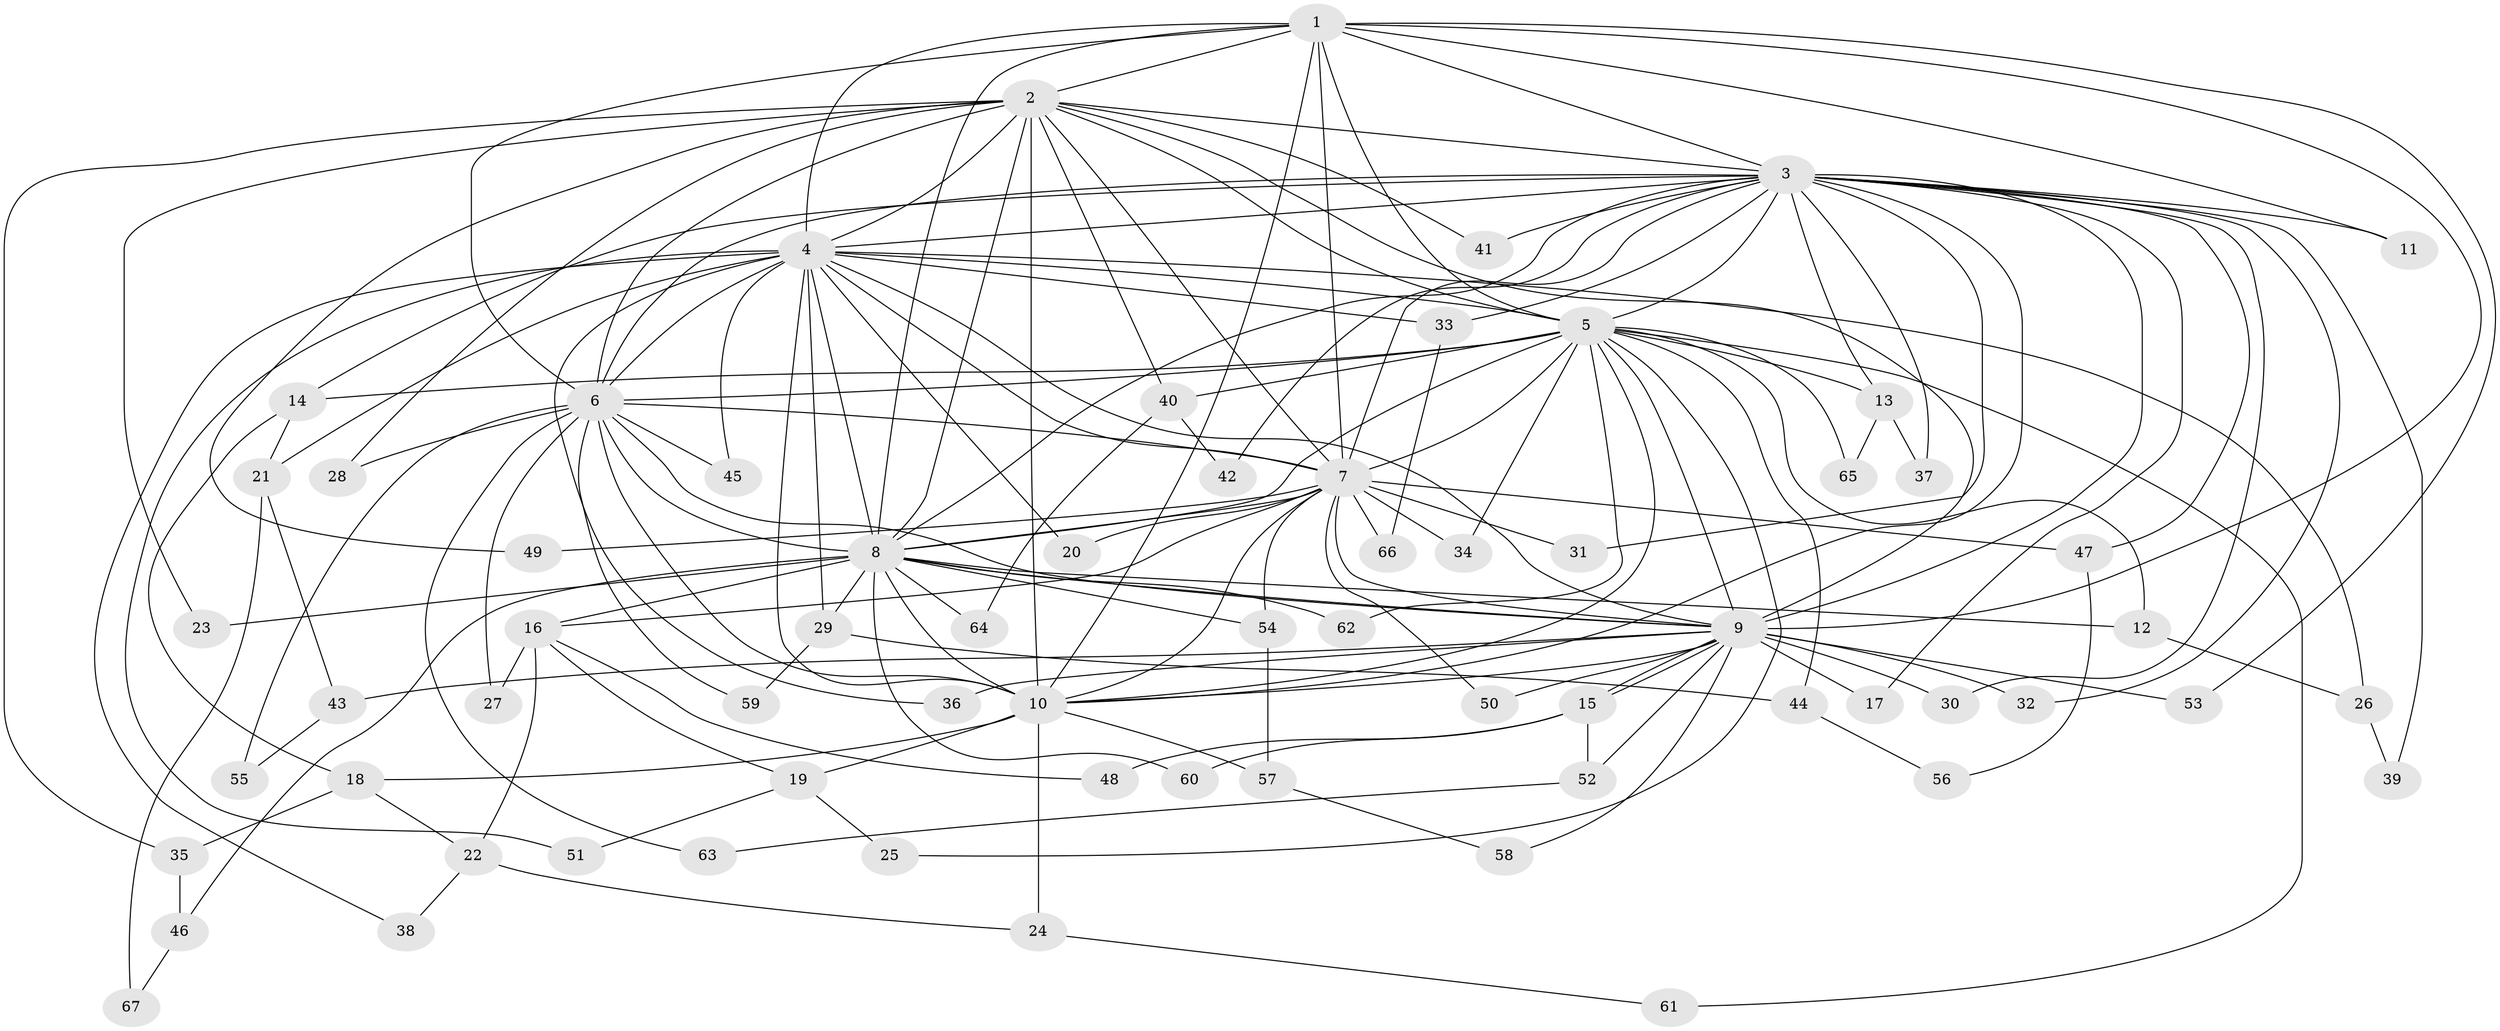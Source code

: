 // coarse degree distribution, {9: 0.02040816326530612, 19: 0.02040816326530612, 18: 0.061224489795918366, 17: 0.04081632653061224, 16: 0.02040816326530612, 13: 0.02040816326530612, 4: 0.061224489795918366, 8: 0.02040816326530612, 2: 0.5102040816326531, 3: 0.16326530612244897, 1: 0.04081632653061224, 5: 0.02040816326530612}
// Generated by graph-tools (version 1.1) at 2025/23/03/03/25 07:23:38]
// undirected, 67 vertices, 159 edges
graph export_dot {
graph [start="1"]
  node [color=gray90,style=filled];
  1;
  2;
  3;
  4;
  5;
  6;
  7;
  8;
  9;
  10;
  11;
  12;
  13;
  14;
  15;
  16;
  17;
  18;
  19;
  20;
  21;
  22;
  23;
  24;
  25;
  26;
  27;
  28;
  29;
  30;
  31;
  32;
  33;
  34;
  35;
  36;
  37;
  38;
  39;
  40;
  41;
  42;
  43;
  44;
  45;
  46;
  47;
  48;
  49;
  50;
  51;
  52;
  53;
  54;
  55;
  56;
  57;
  58;
  59;
  60;
  61;
  62;
  63;
  64;
  65;
  66;
  67;
  1 -- 2;
  1 -- 3;
  1 -- 4;
  1 -- 5;
  1 -- 6;
  1 -- 7;
  1 -- 8;
  1 -- 9;
  1 -- 10;
  1 -- 11;
  1 -- 53;
  2 -- 3;
  2 -- 4;
  2 -- 5;
  2 -- 6;
  2 -- 7;
  2 -- 8;
  2 -- 9;
  2 -- 10;
  2 -- 23;
  2 -- 28;
  2 -- 35;
  2 -- 40;
  2 -- 41;
  2 -- 49;
  3 -- 4;
  3 -- 5;
  3 -- 6;
  3 -- 7;
  3 -- 8;
  3 -- 9;
  3 -- 10;
  3 -- 11;
  3 -- 13;
  3 -- 14;
  3 -- 17;
  3 -- 30;
  3 -- 31;
  3 -- 32;
  3 -- 33;
  3 -- 37;
  3 -- 39;
  3 -- 41;
  3 -- 42;
  3 -- 47;
  4 -- 5;
  4 -- 6;
  4 -- 7;
  4 -- 8;
  4 -- 9;
  4 -- 10;
  4 -- 20;
  4 -- 21;
  4 -- 26;
  4 -- 29;
  4 -- 33;
  4 -- 36;
  4 -- 38;
  4 -- 45;
  4 -- 51;
  5 -- 6;
  5 -- 7;
  5 -- 8;
  5 -- 9;
  5 -- 10;
  5 -- 12;
  5 -- 13;
  5 -- 14;
  5 -- 25;
  5 -- 34;
  5 -- 40;
  5 -- 44;
  5 -- 61;
  5 -- 62;
  5 -- 65;
  6 -- 7;
  6 -- 8;
  6 -- 9;
  6 -- 10;
  6 -- 27;
  6 -- 28;
  6 -- 45;
  6 -- 55;
  6 -- 59;
  6 -- 63;
  7 -- 8;
  7 -- 9;
  7 -- 10;
  7 -- 16;
  7 -- 20;
  7 -- 31;
  7 -- 34;
  7 -- 47;
  7 -- 49;
  7 -- 50;
  7 -- 54;
  7 -- 66;
  8 -- 9;
  8 -- 10;
  8 -- 12;
  8 -- 16;
  8 -- 23;
  8 -- 29;
  8 -- 46;
  8 -- 54;
  8 -- 60;
  8 -- 62;
  8 -- 64;
  9 -- 10;
  9 -- 15;
  9 -- 15;
  9 -- 17;
  9 -- 30;
  9 -- 32;
  9 -- 36;
  9 -- 43;
  9 -- 50;
  9 -- 52;
  9 -- 53;
  9 -- 58;
  10 -- 18;
  10 -- 19;
  10 -- 24;
  10 -- 57;
  12 -- 26;
  13 -- 37;
  13 -- 65;
  14 -- 18;
  14 -- 21;
  15 -- 48;
  15 -- 52;
  15 -- 60;
  16 -- 19;
  16 -- 22;
  16 -- 27;
  16 -- 48;
  18 -- 22;
  18 -- 35;
  19 -- 25;
  19 -- 51;
  21 -- 43;
  21 -- 67;
  22 -- 24;
  22 -- 38;
  24 -- 61;
  26 -- 39;
  29 -- 44;
  29 -- 59;
  33 -- 66;
  35 -- 46;
  40 -- 42;
  40 -- 64;
  43 -- 55;
  44 -- 56;
  46 -- 67;
  47 -- 56;
  52 -- 63;
  54 -- 57;
  57 -- 58;
}
